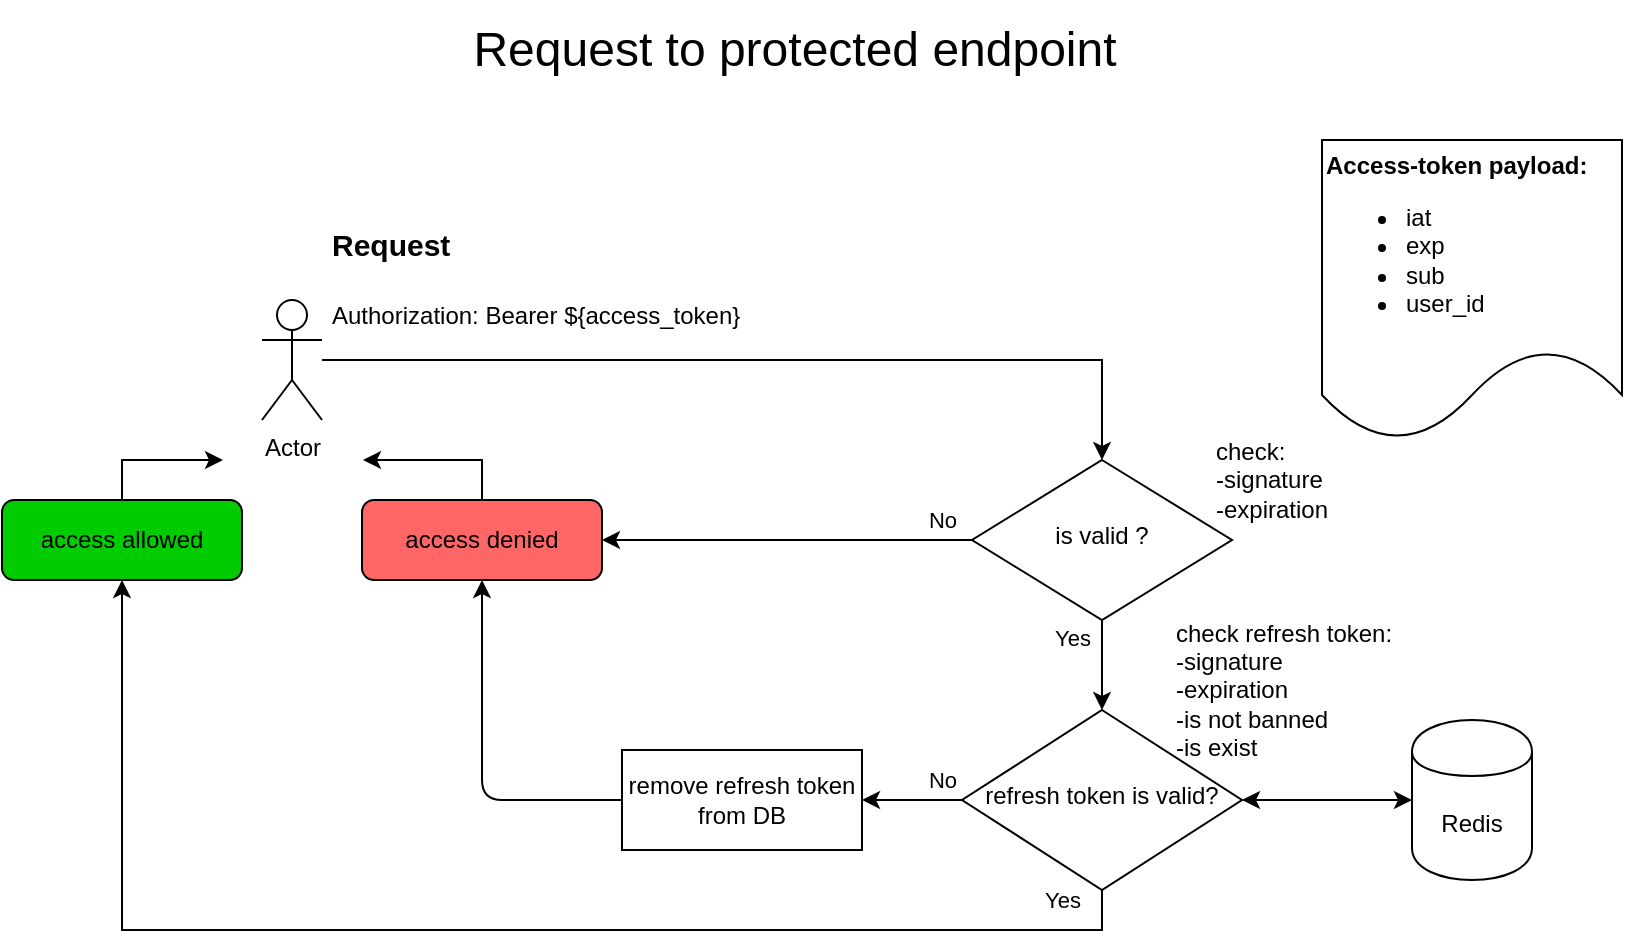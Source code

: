 <mxfile version="13.1.14" type="github"><diagram id="C5RBs43oDa-KdzZeNtuy" name="Page-1"><mxGraphModel dx="1422" dy="808" grid="1" gridSize="10" guides="1" tooltips="1" connect="1" arrows="1" fold="1" page="1" pageScale="1" pageWidth="827" pageHeight="1169" math="0" shadow="0"><root><mxCell id="WIyWlLk6GJQsqaUBKTNV-0"/><mxCell id="WIyWlLk6GJQsqaUBKTNV-1" parent="WIyWlLk6GJQsqaUBKTNV-0"/><mxCell id="pHBl1qSRJucH9YzgV9_D-8" style="edgeStyle=orthogonalEdgeStyle;rounded=0;orthogonalLoop=1;jettySize=auto;html=1;entryX=0.5;entryY=0;entryDx=0;entryDy=0;" parent="WIyWlLk6GJQsqaUBKTNV-1" source="pHBl1qSRJucH9YzgV9_D-0" target="pHBl1qSRJucH9YzgV9_D-7" edge="1"><mxGeometry relative="1" as="geometry"/></mxCell><mxCell id="pHBl1qSRJucH9YzgV9_D-0" value="Actor" style="shape=umlActor;verticalLabelPosition=bottom;labelBackgroundColor=#ffffff;verticalAlign=top;html=1;outlineConnect=0;" parent="WIyWlLk6GJQsqaUBKTNV-1" vertex="1"><mxGeometry x="139" y="150" width="30" height="60" as="geometry"/></mxCell><mxCell id="pHBl1qSRJucH9YzgV9_D-7" value="is valid ?" style="rhombus;whiteSpace=wrap;html=1;shadow=0;fontFamily=Helvetica;fontSize=12;align=center;strokeWidth=1;spacing=6;spacingTop=-4;" parent="WIyWlLk6GJQsqaUBKTNV-1" vertex="1"><mxGeometry x="494" y="230" width="130" height="80" as="geometry"/></mxCell><mxCell id="pHBl1qSRJucH9YzgV9_D-12" style="edgeStyle=orthogonalEdgeStyle;rounded=0;orthogonalLoop=1;jettySize=auto;html=1;" parent="WIyWlLk6GJQsqaUBKTNV-1" source="pHBl1qSRJucH9YzgV9_D-10" edge="1"><mxGeometry relative="1" as="geometry"><mxPoint x="119" y="230" as="targetPoint"/></mxGeometry></mxCell><mxCell id="pHBl1qSRJucH9YzgV9_D-10" value="access allowed" style="rounded=1;whiteSpace=wrap;html=1;fontSize=12;glass=0;strokeWidth=1;shadow=0;fillColor=#00CC00;" parent="WIyWlLk6GJQsqaUBKTNV-1" vertex="1"><mxGeometry x="9" y="250" width="120" height="40" as="geometry"/></mxCell><mxCell id="pHBl1qSRJucH9YzgV9_D-13" style="edgeStyle=orthogonalEdgeStyle;rounded=0;orthogonalLoop=1;jettySize=auto;html=1;" parent="WIyWlLk6GJQsqaUBKTNV-1" source="pHBl1qSRJucH9YzgV9_D-11" edge="1"><mxGeometry relative="1" as="geometry"><mxPoint x="189" y="230" as="targetPoint"/></mxGeometry></mxCell><mxCell id="pHBl1qSRJucH9YzgV9_D-11" value="access denied" style="rounded=1;whiteSpace=wrap;html=1;fontSize=12;glass=0;strokeWidth=1;shadow=0;fillColor=#FF6666;" parent="WIyWlLk6GJQsqaUBKTNV-1" vertex="1"><mxGeometry x="189" y="250" width="120" height="40" as="geometry"/></mxCell><mxCell id="pHBl1qSRJucH9YzgV9_D-16" value="&lt;h1&gt;&lt;font style=&quot;font-size: 15px ; line-height: 100%&quot;&gt;Request&lt;/font&gt;&lt;/h1&gt;&lt;p&gt;Authorization: Bearer ${access_token}&lt;/p&gt;" style="text;html=1;strokeColor=none;fillColor=none;spacing=5;spacingTop=-20;whiteSpace=wrap;overflow=hidden;rounded=0;" parent="WIyWlLk6GJQsqaUBKTNV-1" vertex="1"><mxGeometry x="169" y="100" width="230" height="70" as="geometry"/></mxCell><mxCell id="pHBl1qSRJucH9YzgV9_D-19" value="No" style="edgeStyle=orthogonalEdgeStyle;rounded=0;html=1;jettySize=auto;orthogonalLoop=1;fontSize=11;endArrow=classic;labelBackgroundColor=#ffffff;labelBorderColor=none;exitX=0;exitY=0.5;exitDx=0;exitDy=0;entryX=1;entryY=0.5;entryDx=0;entryDy=0;" parent="WIyWlLk6GJQsqaUBKTNV-1" source="pHBl1qSRJucH9YzgV9_D-7" target="pHBl1qSRJucH9YzgV9_D-11" edge="1"><mxGeometry x="-0.838" y="-10" relative="1" as="geometry"><mxPoint as="offset"/><mxPoint x="379" y="269.5" as="sourcePoint"/><mxPoint x="329" y="269.5" as="targetPoint"/></mxGeometry></mxCell><mxCell id="pHBl1qSRJucH9YzgV9_D-20" value="Yes" style="edgeStyle=orthogonalEdgeStyle;rounded=0;html=1;jettySize=auto;orthogonalLoop=1;fontSize=11;endArrow=classic;labelBackgroundColor=#ffffff;labelBorderColor=none;exitX=0.5;exitY=1;exitDx=0;exitDy=0;entryX=0.5;entryY=0;entryDx=0;entryDy=0;" parent="WIyWlLk6GJQsqaUBKTNV-1" source="pHBl1qSRJucH9YzgV9_D-7" target="pHBl1qSRJucH9YzgV9_D-26" edge="1"><mxGeometry x="-0.6" y="-15" relative="1" as="geometry"><mxPoint as="offset"/><mxPoint x="504" y="280" as="sourcePoint"/><mxPoint x="559" y="360" as="targetPoint"/></mxGeometry></mxCell><mxCell id="pHBl1qSRJucH9YzgV9_D-24" value="check:&lt;br&gt;&lt;div&gt;&lt;span&gt;-signature&lt;/span&gt;&lt;/div&gt;-expiration" style="text;html=1;strokeColor=none;fillColor=none;align=left;verticalAlign=middle;whiteSpace=wrap;rounded=0;" parent="WIyWlLk6GJQsqaUBKTNV-1" vertex="1"><mxGeometry x="614" y="210" width="90" height="60" as="geometry"/></mxCell><mxCell id="pHBl1qSRJucH9YzgV9_D-25" value="Redis" style="shape=cylinder;whiteSpace=wrap;html=1;boundedLbl=1;backgroundOutline=1;fillColor=#FFFFFF;align=center;" parent="WIyWlLk6GJQsqaUBKTNV-1" vertex="1"><mxGeometry x="714" y="360" width="60" height="80" as="geometry"/></mxCell><mxCell id="pHBl1qSRJucH9YzgV9_D-26" value="refresh token is valid?" style="rhombus;whiteSpace=wrap;html=1;shadow=0;fontFamily=Helvetica;fontSize=12;align=center;strokeWidth=1;spacing=6;spacingTop=-4;" parent="WIyWlLk6GJQsqaUBKTNV-1" vertex="1"><mxGeometry x="489" y="355" width="140" height="90" as="geometry"/></mxCell><mxCell id="pHBl1qSRJucH9YzgV9_D-27" value="&lt;div&gt;&lt;b&gt;Access-token payload:&lt;/b&gt;&lt;/div&gt;&lt;div&gt;&lt;ul&gt;&lt;li&gt;iat&lt;/li&gt;&lt;li&gt;exp&lt;/li&gt;&lt;li&gt;sub&lt;/li&gt;&lt;li&gt;user_id&lt;/li&gt;&lt;/ul&gt;&lt;/div&gt;" style="shape=document;whiteSpace=wrap;html=1;boundedLbl=1;fillColor=#FFFFFF;align=left;" parent="WIyWlLk6GJQsqaUBKTNV-1" vertex="1"><mxGeometry x="669" y="70" width="150" height="150" as="geometry"/></mxCell><mxCell id="pHBl1qSRJucH9YzgV9_D-30" value="" style="endArrow=classic;startArrow=classic;html=1;shadow=0;labelBackgroundColor=none;strokeWidth=1;entryX=0;entryY=0.5;entryDx=0;entryDy=0;" parent="WIyWlLk6GJQsqaUBKTNV-1" source="pHBl1qSRJucH9YzgV9_D-26" target="pHBl1qSRJucH9YzgV9_D-25" edge="1"><mxGeometry width="50" height="50" relative="1" as="geometry"><mxPoint x="624" y="450" as="sourcePoint"/><mxPoint x="684" y="400" as="targetPoint"/></mxGeometry></mxCell><mxCell id="pHBl1qSRJucH9YzgV9_D-31" value="check refresh token:&lt;br&gt;&lt;div&gt;&lt;span&gt;-signature&lt;/span&gt;&lt;/div&gt;-expiration&lt;br&gt;-is not banned&lt;br&gt;-is exist" style="text;html=1;strokeColor=none;fillColor=none;align=left;verticalAlign=middle;whiteSpace=wrap;rounded=0;" parent="WIyWlLk6GJQsqaUBKTNV-1" vertex="1"><mxGeometry x="594" y="310" width="120" height="70" as="geometry"/></mxCell><mxCell id="pHBl1qSRJucH9YzgV9_D-32" value="No" style="edgeStyle=orthogonalEdgeStyle;rounded=0;html=1;jettySize=auto;orthogonalLoop=1;fontSize=11;endArrow=classic;labelBackgroundColor=#ffffff;labelBorderColor=none;exitX=0;exitY=0.5;exitDx=0;exitDy=0;entryX=1;entryY=0.5;entryDx=0;entryDy=0;" parent="WIyWlLk6GJQsqaUBKTNV-1" source="pHBl1qSRJucH9YzgV9_D-26" target="pHBl1qSRJucH9YzgV9_D-36" edge="1"><mxGeometry x="-0.6" y="-10" relative="1" as="geometry"><mxPoint as="offset"/><mxPoint x="369" y="399.5" as="sourcePoint"/><mxPoint x="449" y="400" as="targetPoint"/></mxGeometry></mxCell><mxCell id="pHBl1qSRJucH9YzgV9_D-34" value="Yes" style="edgeStyle=orthogonalEdgeStyle;rounded=0;html=1;jettySize=auto;orthogonalLoop=1;fontSize=11;endArrow=classic;labelBackgroundColor=#ffffff;labelBorderColor=none;exitX=0.5;exitY=1;exitDx=0;exitDy=0;entryX=0.5;entryY=1;entryDx=0;entryDy=0;" parent="WIyWlLk6GJQsqaUBKTNV-1" source="pHBl1qSRJucH9YzgV9_D-26" target="pHBl1qSRJucH9YzgV9_D-10" edge="1"><mxGeometry x="-0.883" y="-15" relative="1" as="geometry"><mxPoint as="offset"/><mxPoint x="571" y="451" as="sourcePoint"/><mxPoint x="559" y="490" as="targetPoint"/></mxGeometry></mxCell><mxCell id="pHBl1qSRJucH9YzgV9_D-36" value="&lt;span&gt;remove refresh token from DB&lt;/span&gt;" style="rounded=0;whiteSpace=wrap;html=1;fillColor=#FFFFFF;align=center;" parent="WIyWlLk6GJQsqaUBKTNV-1" vertex="1"><mxGeometry x="319" y="375" width="120" height="50" as="geometry"/></mxCell><mxCell id="pHBl1qSRJucH9YzgV9_D-39" value="" style="endArrow=classic;html=1;shadow=0;labelBackgroundColor=none;strokeWidth=1;exitX=0;exitY=0.5;exitDx=0;exitDy=0;entryX=0.5;entryY=1;entryDx=0;entryDy=0;" parent="WIyWlLk6GJQsqaUBKTNV-1" source="pHBl1qSRJucH9YzgV9_D-36" target="pHBl1qSRJucH9YzgV9_D-11" edge="1"><mxGeometry width="50" height="50" relative="1" as="geometry"><mxPoint x="389" y="500" as="sourcePoint"/><mxPoint x="439" y="450" as="targetPoint"/><Array as="points"><mxPoint x="249" y="400"/></Array></mxGeometry></mxCell><mxCell id="QxL0ftoh049wesyUkrA0-0" value="Request to protected endpoint" style="text;html=1;strokeColor=none;fillColor=none;align=center;verticalAlign=middle;whiteSpace=wrap;rounded=0;fontSize=24;" vertex="1" parent="WIyWlLk6GJQsqaUBKTNV-1"><mxGeometry x="240" width="331" height="50" as="geometry"/></mxCell></root></mxGraphModel></diagram></mxfile>